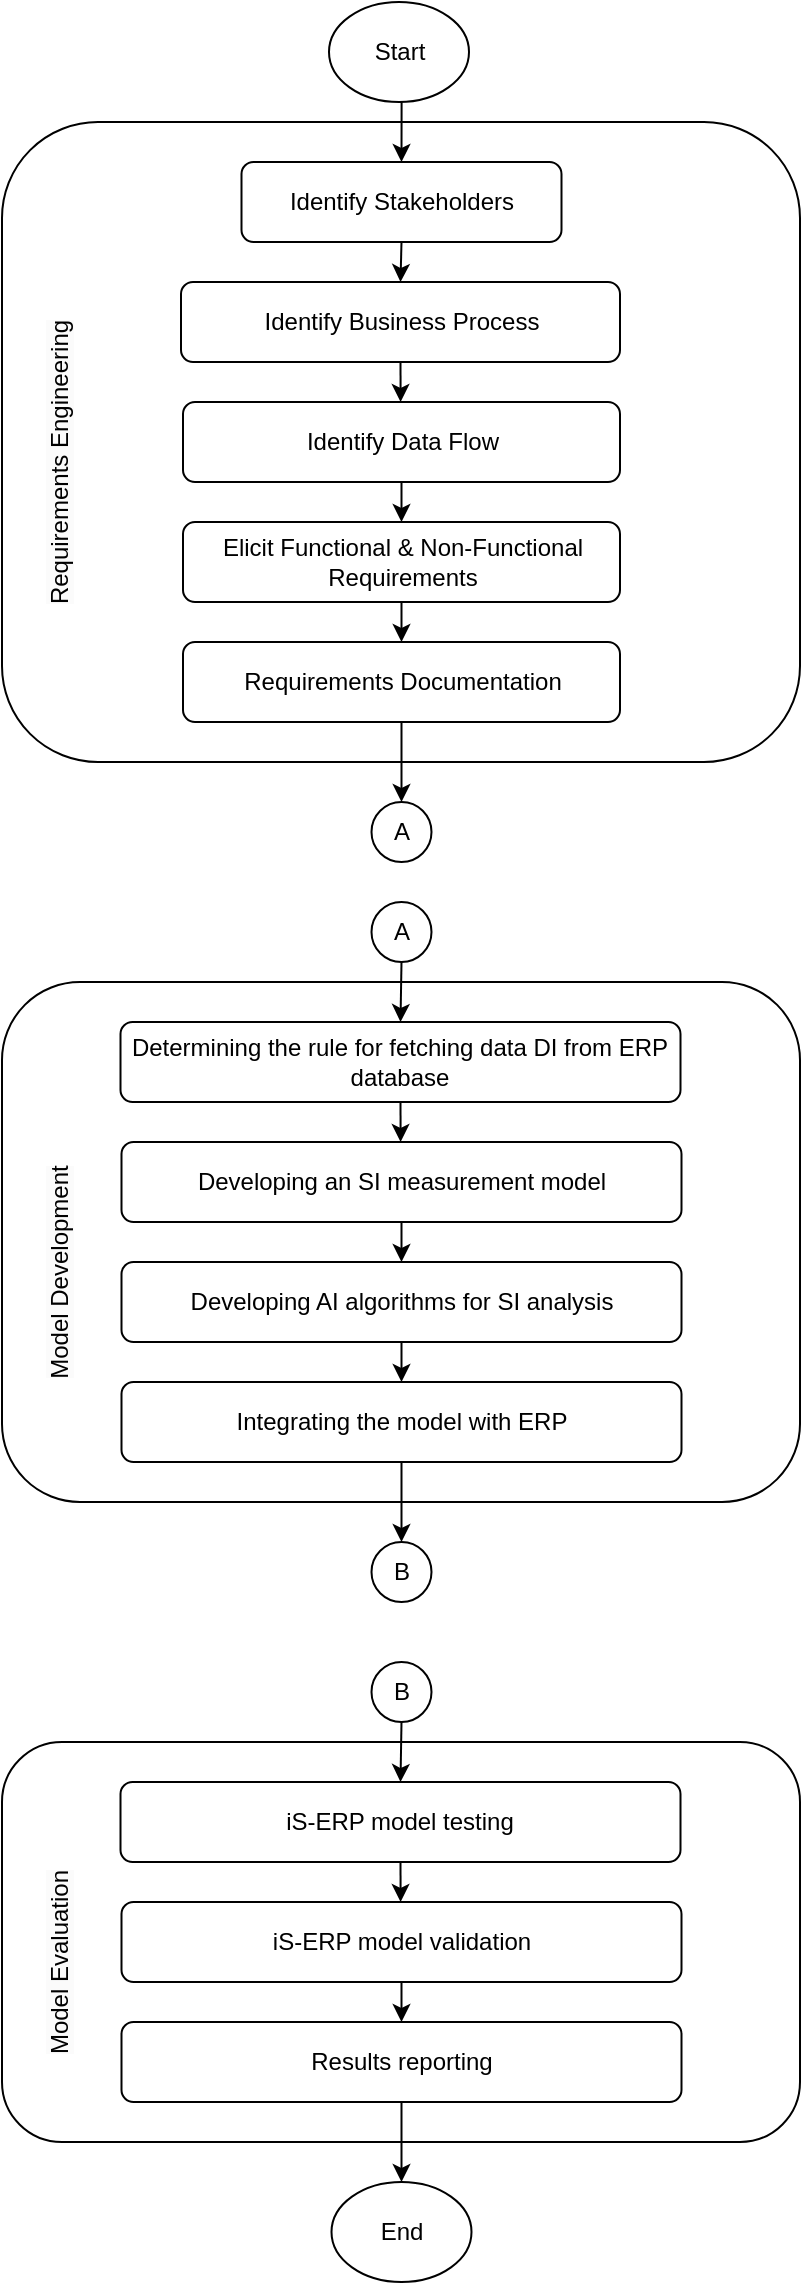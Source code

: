 <mxfile version="24.4.9" type="github">
  <diagram name="Page-1" id="sj9Una0wImWTF5_0SKs-">
    <mxGraphModel dx="1562" dy="870" grid="1" gridSize="10" guides="1" tooltips="1" connect="1" arrows="1" fold="1" page="1" pageScale="1" pageWidth="850" pageHeight="1100" math="0" shadow="0">
      <root>
        <mxCell id="0" />
        <mxCell id="1" parent="0" />
        <mxCell id="7tA9uxa6wVS0sxA_wmjh-1" value="" style="rounded=1;whiteSpace=wrap;html=1;verticalAlign=top;" parent="1" vertex="1">
          <mxGeometry x="231" y="180" width="399" height="320" as="geometry" />
        </mxCell>
        <mxCell id="7tA9uxa6wVS0sxA_wmjh-2" style="edgeStyle=orthogonalEdgeStyle;rounded=0;orthogonalLoop=1;jettySize=auto;html=1;exitX=0.5;exitY=1;exitDx=0;exitDy=0;entryX=0.5;entryY=0;entryDx=0;entryDy=0;" parent="1" source="7tA9uxa6wVS0sxA_wmjh-3" target="7tA9uxa6wVS0sxA_wmjh-6" edge="1">
          <mxGeometry relative="1" as="geometry" />
        </mxCell>
        <mxCell id="7tA9uxa6wVS0sxA_wmjh-3" value="Start" style="ellipse;whiteSpace=wrap;html=1;" parent="1" vertex="1">
          <mxGeometry x="394.5" y="120" width="70" height="50" as="geometry" />
        </mxCell>
        <mxCell id="7tA9uxa6wVS0sxA_wmjh-5" style="edgeStyle=orthogonalEdgeStyle;rounded=0;orthogonalLoop=1;jettySize=auto;html=1;exitX=0.5;exitY=1;exitDx=0;exitDy=0;entryX=0.5;entryY=0;entryDx=0;entryDy=0;" parent="1" source="7tA9uxa6wVS0sxA_wmjh-6" target="7tA9uxa6wVS0sxA_wmjh-8" edge="1">
          <mxGeometry relative="1" as="geometry" />
        </mxCell>
        <mxCell id="7tA9uxa6wVS0sxA_wmjh-6" value="Identify Stakeholders" style="rounded=1;whiteSpace=wrap;html=1;" parent="1" vertex="1">
          <mxGeometry x="350.75" y="200" width="160" height="40" as="geometry" />
        </mxCell>
        <mxCell id="7tA9uxa6wVS0sxA_wmjh-7" style="edgeStyle=orthogonalEdgeStyle;rounded=0;orthogonalLoop=1;jettySize=auto;html=1;exitX=0.5;exitY=1;exitDx=0;exitDy=0;" parent="1" source="7tA9uxa6wVS0sxA_wmjh-8" target="7tA9uxa6wVS0sxA_wmjh-10" edge="1">
          <mxGeometry relative="1" as="geometry" />
        </mxCell>
        <mxCell id="7tA9uxa6wVS0sxA_wmjh-8" value="Identify Business Process" style="rounded=1;whiteSpace=wrap;html=1;" parent="1" vertex="1">
          <mxGeometry x="320.5" y="260" width="219.5" height="40" as="geometry" />
        </mxCell>
        <mxCell id="7tA9uxa6wVS0sxA_wmjh-9" style="edgeStyle=orthogonalEdgeStyle;rounded=0;orthogonalLoop=1;jettySize=auto;html=1;exitX=0.5;exitY=1;exitDx=0;exitDy=0;entryX=0.5;entryY=0;entryDx=0;entryDy=0;" parent="1" source="7tA9uxa6wVS0sxA_wmjh-10" target="7tA9uxa6wVS0sxA_wmjh-12" edge="1">
          <mxGeometry relative="1" as="geometry" />
        </mxCell>
        <mxCell id="7tA9uxa6wVS0sxA_wmjh-10" value="Identify Data Flow" style="rounded=1;whiteSpace=wrap;html=1;" parent="1" vertex="1">
          <mxGeometry x="321.5" y="320" width="218.5" height="40" as="geometry" />
        </mxCell>
        <mxCell id="7tA9uxa6wVS0sxA_wmjh-11" style="edgeStyle=orthogonalEdgeStyle;rounded=0;orthogonalLoop=1;jettySize=auto;html=1;exitX=0.5;exitY=1;exitDx=0;exitDy=0;entryX=0.5;entryY=0;entryDx=0;entryDy=0;" parent="1" source="7tA9uxa6wVS0sxA_wmjh-12" target="7tA9uxa6wVS0sxA_wmjh-14" edge="1">
          <mxGeometry relative="1" as="geometry" />
        </mxCell>
        <mxCell id="7tA9uxa6wVS0sxA_wmjh-12" value="Elicit Functional &amp;amp; Non-Functional Requirements" style="rounded=1;whiteSpace=wrap;html=1;" parent="1" vertex="1">
          <mxGeometry x="321.5" y="380" width="218.5" height="40" as="geometry" />
        </mxCell>
        <mxCell id="7tA9uxa6wVS0sxA_wmjh-13" style="edgeStyle=orthogonalEdgeStyle;rounded=0;orthogonalLoop=1;jettySize=auto;html=1;exitX=0.5;exitY=1;exitDx=0;exitDy=0;entryX=0.5;entryY=0;entryDx=0;entryDy=0;" parent="1" source="7tA9uxa6wVS0sxA_wmjh-14" target="7tA9uxa6wVS0sxA_wmjh-29" edge="1">
          <mxGeometry relative="1" as="geometry" />
        </mxCell>
        <mxCell id="7tA9uxa6wVS0sxA_wmjh-14" value="Requirements Documentation" style="rounded=1;whiteSpace=wrap;html=1;" parent="1" vertex="1">
          <mxGeometry x="321.5" y="440" width="218.5" height="40" as="geometry" />
        </mxCell>
        <mxCell id="7tA9uxa6wVS0sxA_wmjh-15" value="" style="rounded=1;whiteSpace=wrap;html=1;verticalAlign=top;" parent="1" vertex="1">
          <mxGeometry x="231" y="610" width="399" height="260" as="geometry" />
        </mxCell>
        <mxCell id="7tA9uxa6wVS0sxA_wmjh-17" style="edgeStyle=orthogonalEdgeStyle;rounded=0;orthogonalLoop=1;jettySize=auto;html=1;exitX=0.5;exitY=1;exitDx=0;exitDy=0;" parent="1" source="7tA9uxa6wVS0sxA_wmjh-18" target="7tA9uxa6wVS0sxA_wmjh-20" edge="1">
          <mxGeometry relative="1" as="geometry" />
        </mxCell>
        <mxCell id="7tA9uxa6wVS0sxA_wmjh-18" value="Determining the rule for fetching data DI from ERP database" style="rounded=1;whiteSpace=wrap;html=1;" parent="1" vertex="1">
          <mxGeometry x="290.25" y="630" width="280" height="40" as="geometry" />
        </mxCell>
        <mxCell id="7tA9uxa6wVS0sxA_wmjh-19" style="edgeStyle=orthogonalEdgeStyle;rounded=0;orthogonalLoop=1;jettySize=auto;html=1;exitX=0.5;exitY=1;exitDx=0;exitDy=0;entryX=0.5;entryY=0;entryDx=0;entryDy=0;" parent="1" source="7tA9uxa6wVS0sxA_wmjh-20" target="7tA9uxa6wVS0sxA_wmjh-22" edge="1">
          <mxGeometry relative="1" as="geometry" />
        </mxCell>
        <mxCell id="7tA9uxa6wVS0sxA_wmjh-20" value="Developing an SI measurement model" style="rounded=1;whiteSpace=wrap;html=1;" parent="1" vertex="1">
          <mxGeometry x="290.75" y="690" width="280" height="40" as="geometry" />
        </mxCell>
        <mxCell id="7tA9uxa6wVS0sxA_wmjh-21" style="edgeStyle=orthogonalEdgeStyle;rounded=0;orthogonalLoop=1;jettySize=auto;html=1;exitX=0.5;exitY=1;exitDx=0;exitDy=0;entryX=0.5;entryY=0;entryDx=0;entryDy=0;" parent="1" source="7tA9uxa6wVS0sxA_wmjh-22" target="7tA9uxa6wVS0sxA_wmjh-24" edge="1">
          <mxGeometry relative="1" as="geometry" />
        </mxCell>
        <mxCell id="7tA9uxa6wVS0sxA_wmjh-22" value="Developing AI algorithms for SI analysis" style="rounded=1;whiteSpace=wrap;html=1;" parent="1" vertex="1">
          <mxGeometry x="290.75" y="750" width="280" height="40" as="geometry" />
        </mxCell>
        <mxCell id="7tA9uxa6wVS0sxA_wmjh-23" style="edgeStyle=orthogonalEdgeStyle;rounded=0;orthogonalLoop=1;jettySize=auto;html=1;exitX=0.5;exitY=1;exitDx=0;exitDy=0;entryX=0.5;entryY=0;entryDx=0;entryDy=0;" parent="1" source="7tA9uxa6wVS0sxA_wmjh-24" target="7tA9uxa6wVS0sxA_wmjh-41" edge="1">
          <mxGeometry relative="1" as="geometry" />
        </mxCell>
        <mxCell id="7tA9uxa6wVS0sxA_wmjh-24" value="Integrating the model with ERP" style="rounded=1;whiteSpace=wrap;html=1;" parent="1" vertex="1">
          <mxGeometry x="290.75" y="810" width="280" height="40" as="geometry" />
        </mxCell>
        <mxCell id="7tA9uxa6wVS0sxA_wmjh-25" value="&lt;span style=&quot;color: rgb(0, 0, 0); font-family: Helvetica; font-size: 12px; font-style: normal; font-variant-ligatures: normal; font-variant-caps: normal; font-weight: 400; letter-spacing: normal; orphans: 2; text-indent: 0px; text-transform: none; widows: 2; word-spacing: 0px; -webkit-text-stroke-width: 0px; white-space: normal; background-color: rgb(251, 251, 251); text-decoration-thickness: initial; text-decoration-style: initial; text-decoration-color: initial; float: none; display: inline !important;&quot;&gt;Requirements Engineering&lt;/span&gt;" style="text;whiteSpace=wrap;html=1;align=center;verticalAlign=middle;rotation=-90;" parent="1" vertex="1">
          <mxGeometry x="170" y="340" width="180" height="20" as="geometry" />
        </mxCell>
        <mxCell id="7tA9uxa6wVS0sxA_wmjh-26" value="&lt;span style=&quot;color: rgb(0, 0, 0); font-family: Helvetica; font-size: 12px; font-style: normal; font-variant-ligatures: normal; font-variant-caps: normal; font-weight: 400; letter-spacing: normal; orphans: 2; text-indent: 0px; text-transform: none; widows: 2; word-spacing: 0px; -webkit-text-stroke-width: 0px; white-space: normal; background-color: rgb(251, 251, 251); text-decoration-thickness: initial; text-decoration-style: initial; text-decoration-color: initial; float: none; display: inline !important;&quot;&gt;Model Development&lt;/span&gt;" style="text;whiteSpace=wrap;html=1;align=center;verticalAlign=middle;rotation=-90;" parent="1" vertex="1">
          <mxGeometry x="190" y="745" width="140" height="20" as="geometry" />
        </mxCell>
        <mxCell id="7tA9uxa6wVS0sxA_wmjh-27" style="edgeStyle=orthogonalEdgeStyle;rounded=0;orthogonalLoop=1;jettySize=auto;html=1;exitX=0.5;exitY=1;exitDx=0;exitDy=0;entryX=0.5;entryY=0;entryDx=0;entryDy=0;" parent="1" source="7tA9uxa6wVS0sxA_wmjh-28" target="7tA9uxa6wVS0sxA_wmjh-18" edge="1">
          <mxGeometry relative="1" as="geometry" />
        </mxCell>
        <mxCell id="7tA9uxa6wVS0sxA_wmjh-28" value="A" style="ellipse;whiteSpace=wrap;html=1;aspect=fixed;" parent="1" vertex="1">
          <mxGeometry x="415.75" y="570" width="30" height="30" as="geometry" />
        </mxCell>
        <mxCell id="7tA9uxa6wVS0sxA_wmjh-29" value="A" style="ellipse;whiteSpace=wrap;html=1;aspect=fixed;" parent="1" vertex="1">
          <mxGeometry x="415.75" y="520" width="30" height="30" as="geometry" />
        </mxCell>
        <mxCell id="7tA9uxa6wVS0sxA_wmjh-30" value="" style="rounded=1;whiteSpace=wrap;html=1;verticalAlign=top;" parent="1" vertex="1">
          <mxGeometry x="231" y="990" width="399" height="200" as="geometry" />
        </mxCell>
        <mxCell id="7tA9uxa6wVS0sxA_wmjh-32" style="edgeStyle=orthogonalEdgeStyle;rounded=0;orthogonalLoop=1;jettySize=auto;html=1;exitX=0.5;exitY=1;exitDx=0;exitDy=0;" parent="1" source="7tA9uxa6wVS0sxA_wmjh-33" target="7tA9uxa6wVS0sxA_wmjh-35" edge="1">
          <mxGeometry relative="1" as="geometry" />
        </mxCell>
        <mxCell id="7tA9uxa6wVS0sxA_wmjh-33" value="iS-ERP model testing" style="rounded=1;whiteSpace=wrap;html=1;" parent="1" vertex="1">
          <mxGeometry x="290.25" y="1010" width="280" height="40" as="geometry" />
        </mxCell>
        <mxCell id="7tA9uxa6wVS0sxA_wmjh-34" style="edgeStyle=orthogonalEdgeStyle;rounded=0;orthogonalLoop=1;jettySize=auto;html=1;exitX=0.5;exitY=1;exitDx=0;exitDy=0;entryX=0.5;entryY=0;entryDx=0;entryDy=0;" parent="1" source="7tA9uxa6wVS0sxA_wmjh-35" target="7tA9uxa6wVS0sxA_wmjh-37" edge="1">
          <mxGeometry relative="1" as="geometry" />
        </mxCell>
        <mxCell id="7tA9uxa6wVS0sxA_wmjh-35" value="iS-ERP model validation" style="rounded=1;whiteSpace=wrap;html=1;" parent="1" vertex="1">
          <mxGeometry x="290.75" y="1070" width="280" height="40" as="geometry" />
        </mxCell>
        <mxCell id="7tA9uxa6wVS0sxA_wmjh-36" style="edgeStyle=orthogonalEdgeStyle;rounded=0;orthogonalLoop=1;jettySize=auto;html=1;exitX=0.5;exitY=1;exitDx=0;exitDy=0;entryX=0.5;entryY=0;entryDx=0;entryDy=0;" parent="1" source="7tA9uxa6wVS0sxA_wmjh-37" target="7tA9uxa6wVS0sxA_wmjh-42" edge="1">
          <mxGeometry relative="1" as="geometry" />
        </mxCell>
        <mxCell id="7tA9uxa6wVS0sxA_wmjh-37" value="Results reporting" style="rounded=1;whiteSpace=wrap;html=1;" parent="1" vertex="1">
          <mxGeometry x="290.75" y="1130" width="280" height="40" as="geometry" />
        </mxCell>
        <mxCell id="7tA9uxa6wVS0sxA_wmjh-38" value="&lt;span style=&quot;color: rgb(0, 0, 0); font-family: Helvetica; font-size: 12px; font-style: normal; font-variant-ligatures: normal; font-variant-caps: normal; font-weight: 400; letter-spacing: normal; orphans: 2; text-indent: 0px; text-transform: none; widows: 2; word-spacing: 0px; -webkit-text-stroke-width: 0px; white-space: normal; background-color: rgb(251, 251, 251); text-decoration-thickness: initial; text-decoration-style: initial; text-decoration-color: initial; float: none; display: inline !important;&quot;&gt;Model Evaluation&lt;/span&gt;" style="text;whiteSpace=wrap;html=1;align=center;verticalAlign=middle;rotation=-90;" parent="1" vertex="1">
          <mxGeometry x="190" y="1090" width="140" height="20" as="geometry" />
        </mxCell>
        <mxCell id="7tA9uxa6wVS0sxA_wmjh-39" style="edgeStyle=orthogonalEdgeStyle;rounded=0;orthogonalLoop=1;jettySize=auto;html=1;exitX=0.5;exitY=1;exitDx=0;exitDy=0;entryX=0.5;entryY=0;entryDx=0;entryDy=0;" parent="1" source="7tA9uxa6wVS0sxA_wmjh-40" target="7tA9uxa6wVS0sxA_wmjh-33" edge="1">
          <mxGeometry relative="1" as="geometry" />
        </mxCell>
        <mxCell id="7tA9uxa6wVS0sxA_wmjh-40" value="B" style="ellipse;whiteSpace=wrap;html=1;aspect=fixed;" parent="1" vertex="1">
          <mxGeometry x="415.75" y="950" width="30" height="30" as="geometry" />
        </mxCell>
        <mxCell id="7tA9uxa6wVS0sxA_wmjh-41" value="B" style="ellipse;whiteSpace=wrap;html=1;aspect=fixed;" parent="1" vertex="1">
          <mxGeometry x="415.75" y="890" width="30" height="30" as="geometry" />
        </mxCell>
        <mxCell id="7tA9uxa6wVS0sxA_wmjh-42" value="End" style="ellipse;whiteSpace=wrap;html=1;" parent="1" vertex="1">
          <mxGeometry x="395.75" y="1210" width="70" height="50" as="geometry" />
        </mxCell>
      </root>
    </mxGraphModel>
  </diagram>
</mxfile>
